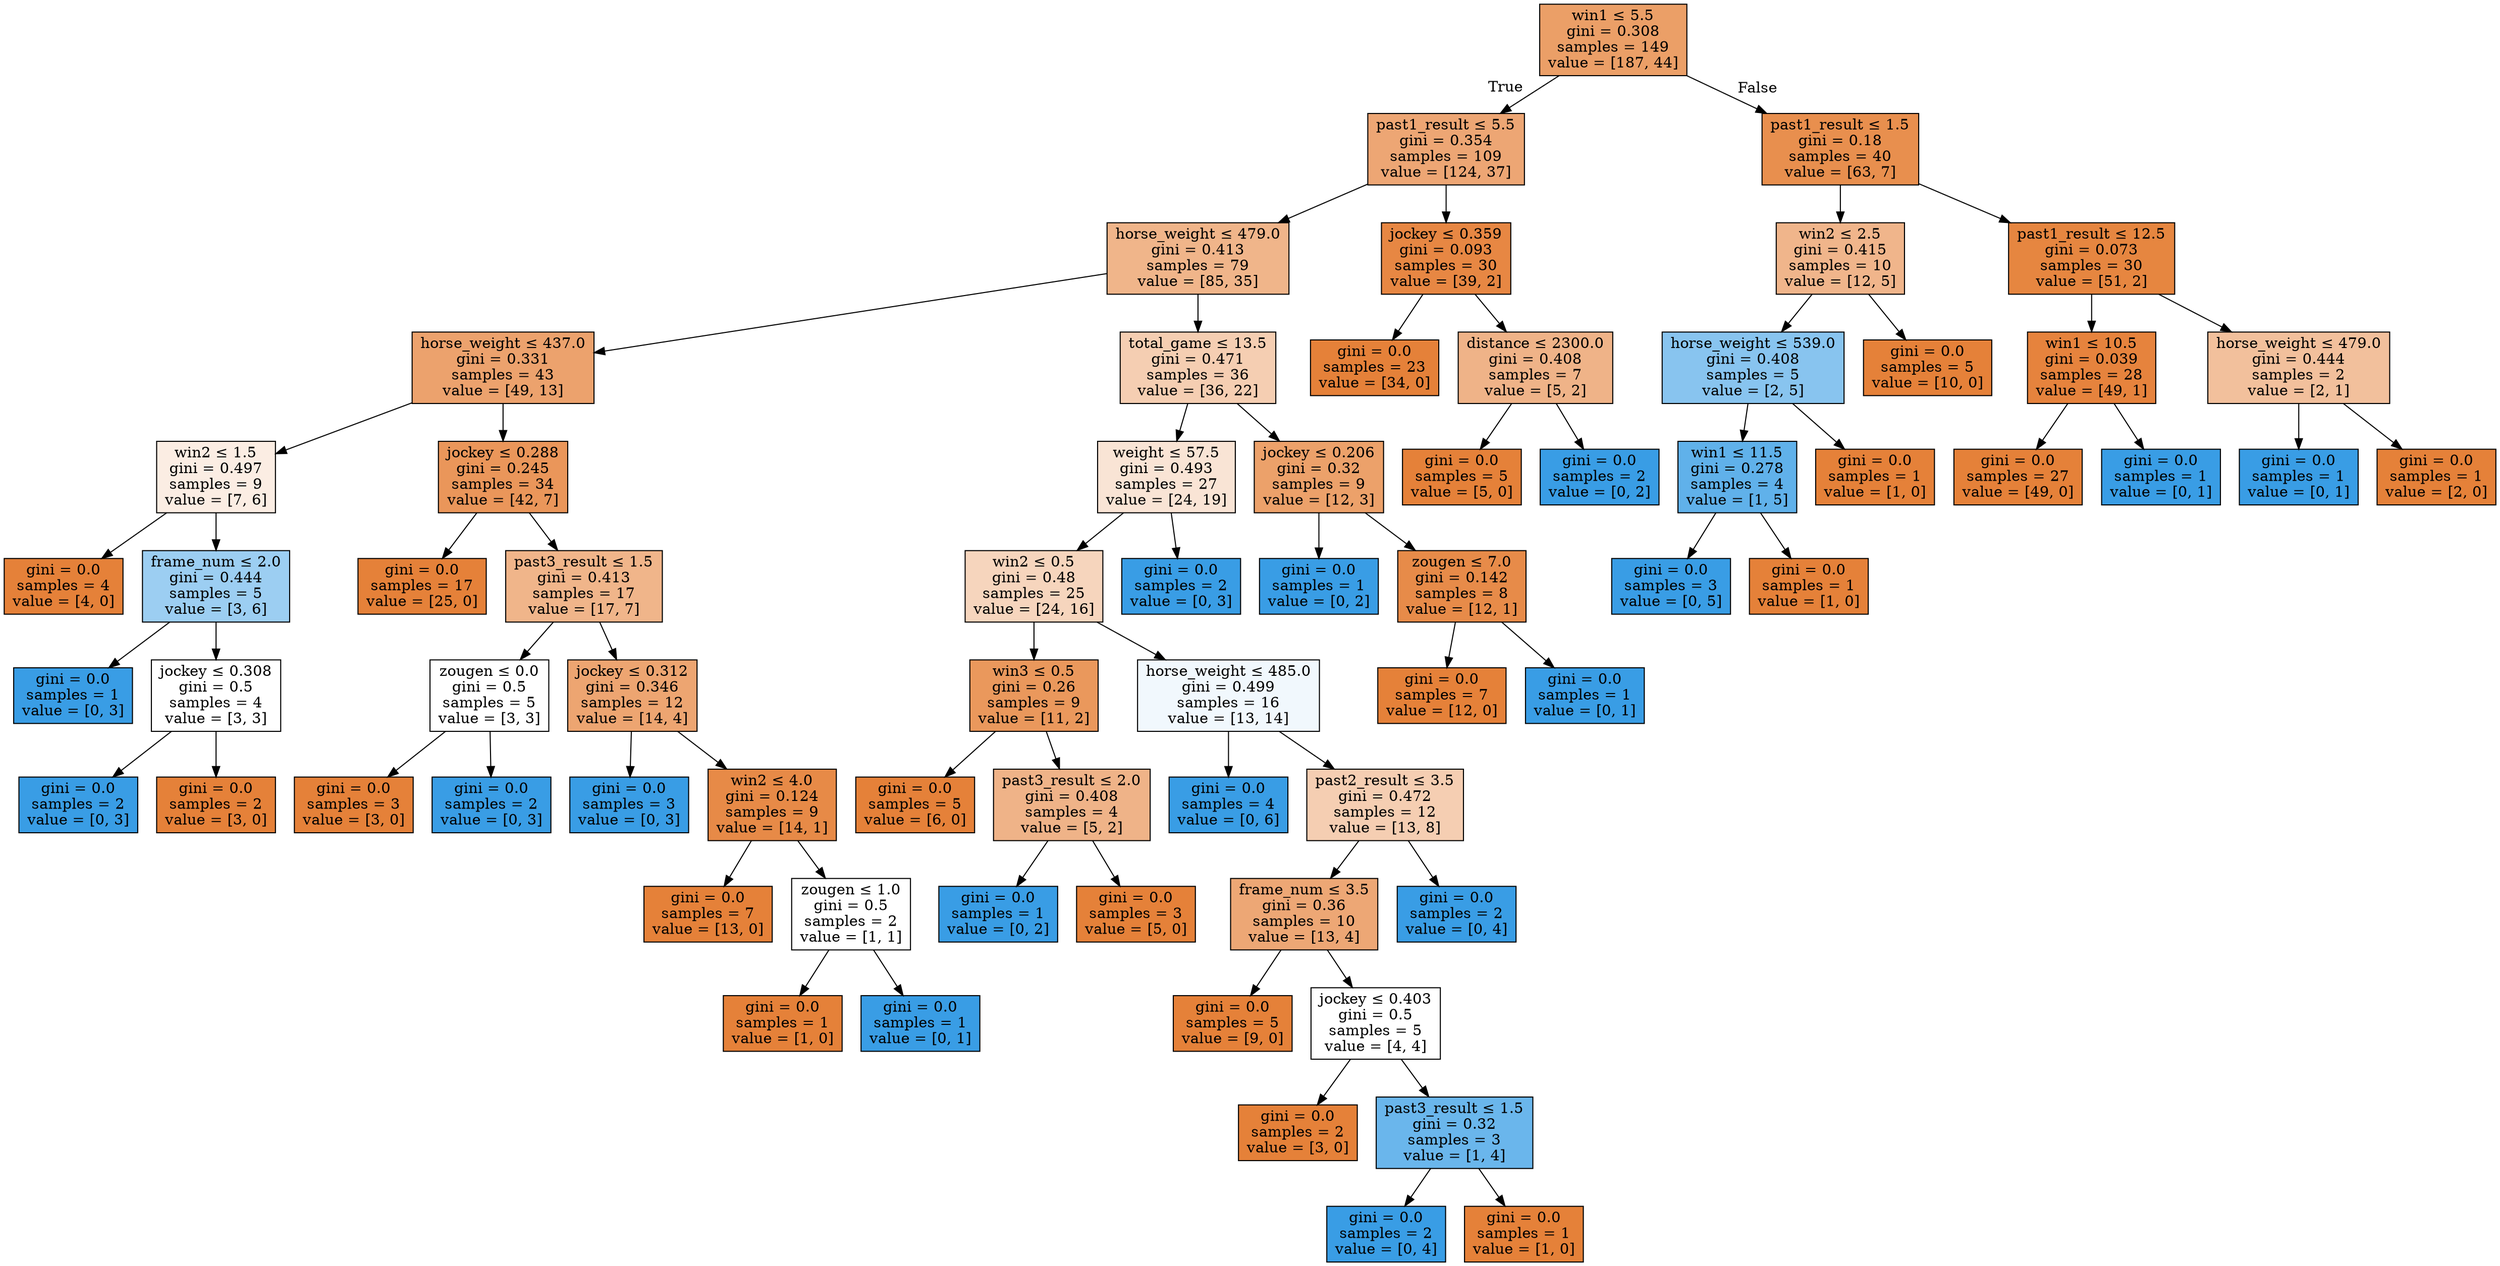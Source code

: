 digraph Tree {
node [shape=box, style="filled", color="black"] ;
0 [label=<win1 &le; 5.5<br/>gini = 0.308<br/>samples = 149<br/>value = [187, 44]>, fillcolor="#e58139c3"] ;
1 [label=<past1_result &le; 5.5<br/>gini = 0.354<br/>samples = 109<br/>value = [124, 37]>, fillcolor="#e58139b3"] ;
0 -> 1 [labeldistance=2.5, labelangle=45, headlabel="True"] ;
2 [label=<horse_weight &le; 479.0<br/>gini = 0.413<br/>samples = 79<br/>value = [85, 35]>, fillcolor="#e5813996"] ;
1 -> 2 ;
3 [label=<horse_weight &le; 437.0<br/>gini = 0.331<br/>samples = 43<br/>value = [49, 13]>, fillcolor="#e58139bb"] ;
2 -> 3 ;
4 [label=<win2 &le; 1.5<br/>gini = 0.497<br/>samples = 9<br/>value = [7, 6]>, fillcolor="#e5813924"] ;
3 -> 4 ;
5 [label=<gini = 0.0<br/>samples = 4<br/>value = [4, 0]>, fillcolor="#e58139ff"] ;
4 -> 5 ;
6 [label=<frame_num &le; 2.0<br/>gini = 0.444<br/>samples = 5<br/>value = [3, 6]>, fillcolor="#399de57f"] ;
4 -> 6 ;
7 [label=<gini = 0.0<br/>samples = 1<br/>value = [0, 3]>, fillcolor="#399de5ff"] ;
6 -> 7 ;
8 [label=<jockey &le; 0.308<br/>gini = 0.5<br/>samples = 4<br/>value = [3, 3]>, fillcolor="#e5813900"] ;
6 -> 8 ;
9 [label=<gini = 0.0<br/>samples = 2<br/>value = [0, 3]>, fillcolor="#399de5ff"] ;
8 -> 9 ;
10 [label=<gini = 0.0<br/>samples = 2<br/>value = [3, 0]>, fillcolor="#e58139ff"] ;
8 -> 10 ;
11 [label=<jockey &le; 0.288<br/>gini = 0.245<br/>samples = 34<br/>value = [42, 7]>, fillcolor="#e58139d4"] ;
3 -> 11 ;
12 [label=<gini = 0.0<br/>samples = 17<br/>value = [25, 0]>, fillcolor="#e58139ff"] ;
11 -> 12 ;
13 [label=<past3_result &le; 1.5<br/>gini = 0.413<br/>samples = 17<br/>value = [17, 7]>, fillcolor="#e5813996"] ;
11 -> 13 ;
14 [label=<zougen &le; 0.0<br/>gini = 0.5<br/>samples = 5<br/>value = [3, 3]>, fillcolor="#e5813900"] ;
13 -> 14 ;
15 [label=<gini = 0.0<br/>samples = 3<br/>value = [3, 0]>, fillcolor="#e58139ff"] ;
14 -> 15 ;
16 [label=<gini = 0.0<br/>samples = 2<br/>value = [0, 3]>, fillcolor="#399de5ff"] ;
14 -> 16 ;
17 [label=<jockey &le; 0.312<br/>gini = 0.346<br/>samples = 12<br/>value = [14, 4]>, fillcolor="#e58139b6"] ;
13 -> 17 ;
18 [label=<gini = 0.0<br/>samples = 3<br/>value = [0, 3]>, fillcolor="#399de5ff"] ;
17 -> 18 ;
19 [label=<win2 &le; 4.0<br/>gini = 0.124<br/>samples = 9<br/>value = [14, 1]>, fillcolor="#e58139ed"] ;
17 -> 19 ;
20 [label=<gini = 0.0<br/>samples = 7<br/>value = [13, 0]>, fillcolor="#e58139ff"] ;
19 -> 20 ;
21 [label=<zougen &le; 1.0<br/>gini = 0.5<br/>samples = 2<br/>value = [1, 1]>, fillcolor="#e5813900"] ;
19 -> 21 ;
22 [label=<gini = 0.0<br/>samples = 1<br/>value = [1, 0]>, fillcolor="#e58139ff"] ;
21 -> 22 ;
23 [label=<gini = 0.0<br/>samples = 1<br/>value = [0, 1]>, fillcolor="#399de5ff"] ;
21 -> 23 ;
24 [label=<total_game &le; 13.5<br/>gini = 0.471<br/>samples = 36<br/>value = [36, 22]>, fillcolor="#e5813963"] ;
2 -> 24 ;
25 [label=<weight &le; 57.5<br/>gini = 0.493<br/>samples = 27<br/>value = [24, 19]>, fillcolor="#e5813935"] ;
24 -> 25 ;
26 [label=<win2 &le; 0.5<br/>gini = 0.48<br/>samples = 25<br/>value = [24, 16]>, fillcolor="#e5813955"] ;
25 -> 26 ;
27 [label=<win3 &le; 0.5<br/>gini = 0.26<br/>samples = 9<br/>value = [11, 2]>, fillcolor="#e58139d1"] ;
26 -> 27 ;
28 [label=<gini = 0.0<br/>samples = 5<br/>value = [6, 0]>, fillcolor="#e58139ff"] ;
27 -> 28 ;
29 [label=<past3_result &le; 2.0<br/>gini = 0.408<br/>samples = 4<br/>value = [5, 2]>, fillcolor="#e5813999"] ;
27 -> 29 ;
30 [label=<gini = 0.0<br/>samples = 1<br/>value = [0, 2]>, fillcolor="#399de5ff"] ;
29 -> 30 ;
31 [label=<gini = 0.0<br/>samples = 3<br/>value = [5, 0]>, fillcolor="#e58139ff"] ;
29 -> 31 ;
32 [label=<horse_weight &le; 485.0<br/>gini = 0.499<br/>samples = 16<br/>value = [13, 14]>, fillcolor="#399de512"] ;
26 -> 32 ;
33 [label=<gini = 0.0<br/>samples = 4<br/>value = [0, 6]>, fillcolor="#399de5ff"] ;
32 -> 33 ;
34 [label=<past2_result &le; 3.5<br/>gini = 0.472<br/>samples = 12<br/>value = [13, 8]>, fillcolor="#e5813962"] ;
32 -> 34 ;
35 [label=<frame_num &le; 3.5<br/>gini = 0.36<br/>samples = 10<br/>value = [13, 4]>, fillcolor="#e58139b1"] ;
34 -> 35 ;
36 [label=<gini = 0.0<br/>samples = 5<br/>value = [9, 0]>, fillcolor="#e58139ff"] ;
35 -> 36 ;
37 [label=<jockey &le; 0.403<br/>gini = 0.5<br/>samples = 5<br/>value = [4, 4]>, fillcolor="#e5813900"] ;
35 -> 37 ;
38 [label=<gini = 0.0<br/>samples = 2<br/>value = [3, 0]>, fillcolor="#e58139ff"] ;
37 -> 38 ;
39 [label=<past3_result &le; 1.5<br/>gini = 0.32<br/>samples = 3<br/>value = [1, 4]>, fillcolor="#399de5bf"] ;
37 -> 39 ;
40 [label=<gini = 0.0<br/>samples = 2<br/>value = [0, 4]>, fillcolor="#399de5ff"] ;
39 -> 40 ;
41 [label=<gini = 0.0<br/>samples = 1<br/>value = [1, 0]>, fillcolor="#e58139ff"] ;
39 -> 41 ;
42 [label=<gini = 0.0<br/>samples = 2<br/>value = [0, 4]>, fillcolor="#399de5ff"] ;
34 -> 42 ;
43 [label=<gini = 0.0<br/>samples = 2<br/>value = [0, 3]>, fillcolor="#399de5ff"] ;
25 -> 43 ;
44 [label=<jockey &le; 0.206<br/>gini = 0.32<br/>samples = 9<br/>value = [12, 3]>, fillcolor="#e58139bf"] ;
24 -> 44 ;
45 [label=<gini = 0.0<br/>samples = 1<br/>value = [0, 2]>, fillcolor="#399de5ff"] ;
44 -> 45 ;
46 [label=<zougen &le; 7.0<br/>gini = 0.142<br/>samples = 8<br/>value = [12, 1]>, fillcolor="#e58139ea"] ;
44 -> 46 ;
47 [label=<gini = 0.0<br/>samples = 7<br/>value = [12, 0]>, fillcolor="#e58139ff"] ;
46 -> 47 ;
48 [label=<gini = 0.0<br/>samples = 1<br/>value = [0, 1]>, fillcolor="#399de5ff"] ;
46 -> 48 ;
49 [label=<jockey &le; 0.359<br/>gini = 0.093<br/>samples = 30<br/>value = [39, 2]>, fillcolor="#e58139f2"] ;
1 -> 49 ;
50 [label=<gini = 0.0<br/>samples = 23<br/>value = [34, 0]>, fillcolor="#e58139ff"] ;
49 -> 50 ;
51 [label=<distance &le; 2300.0<br/>gini = 0.408<br/>samples = 7<br/>value = [5, 2]>, fillcolor="#e5813999"] ;
49 -> 51 ;
52 [label=<gini = 0.0<br/>samples = 5<br/>value = [5, 0]>, fillcolor="#e58139ff"] ;
51 -> 52 ;
53 [label=<gini = 0.0<br/>samples = 2<br/>value = [0, 2]>, fillcolor="#399de5ff"] ;
51 -> 53 ;
54 [label=<past1_result &le; 1.5<br/>gini = 0.18<br/>samples = 40<br/>value = [63, 7]>, fillcolor="#e58139e3"] ;
0 -> 54 [labeldistance=2.5, labelangle=-45, headlabel="False"] ;
55 [label=<win2 &le; 2.5<br/>gini = 0.415<br/>samples = 10<br/>value = [12, 5]>, fillcolor="#e5813995"] ;
54 -> 55 ;
56 [label=<horse_weight &le; 539.0<br/>gini = 0.408<br/>samples = 5<br/>value = [2, 5]>, fillcolor="#399de599"] ;
55 -> 56 ;
57 [label=<win1 &le; 11.5<br/>gini = 0.278<br/>samples = 4<br/>value = [1, 5]>, fillcolor="#399de5cc"] ;
56 -> 57 ;
58 [label=<gini = 0.0<br/>samples = 3<br/>value = [0, 5]>, fillcolor="#399de5ff"] ;
57 -> 58 ;
59 [label=<gini = 0.0<br/>samples = 1<br/>value = [1, 0]>, fillcolor="#e58139ff"] ;
57 -> 59 ;
60 [label=<gini = 0.0<br/>samples = 1<br/>value = [1, 0]>, fillcolor="#e58139ff"] ;
56 -> 60 ;
61 [label=<gini = 0.0<br/>samples = 5<br/>value = [10, 0]>, fillcolor="#e58139ff"] ;
55 -> 61 ;
62 [label=<past1_result &le; 12.5<br/>gini = 0.073<br/>samples = 30<br/>value = [51, 2]>, fillcolor="#e58139f5"] ;
54 -> 62 ;
63 [label=<win1 &le; 10.5<br/>gini = 0.039<br/>samples = 28<br/>value = [49, 1]>, fillcolor="#e58139fa"] ;
62 -> 63 ;
64 [label=<gini = 0.0<br/>samples = 27<br/>value = [49, 0]>, fillcolor="#e58139ff"] ;
63 -> 64 ;
65 [label=<gini = 0.0<br/>samples = 1<br/>value = [0, 1]>, fillcolor="#399de5ff"] ;
63 -> 65 ;
66 [label=<horse_weight &le; 479.0<br/>gini = 0.444<br/>samples = 2<br/>value = [2, 1]>, fillcolor="#e581397f"] ;
62 -> 66 ;
67 [label=<gini = 0.0<br/>samples = 1<br/>value = [0, 1]>, fillcolor="#399de5ff"] ;
66 -> 67 ;
68 [label=<gini = 0.0<br/>samples = 1<br/>value = [2, 0]>, fillcolor="#e58139ff"] ;
66 -> 68 ;
}